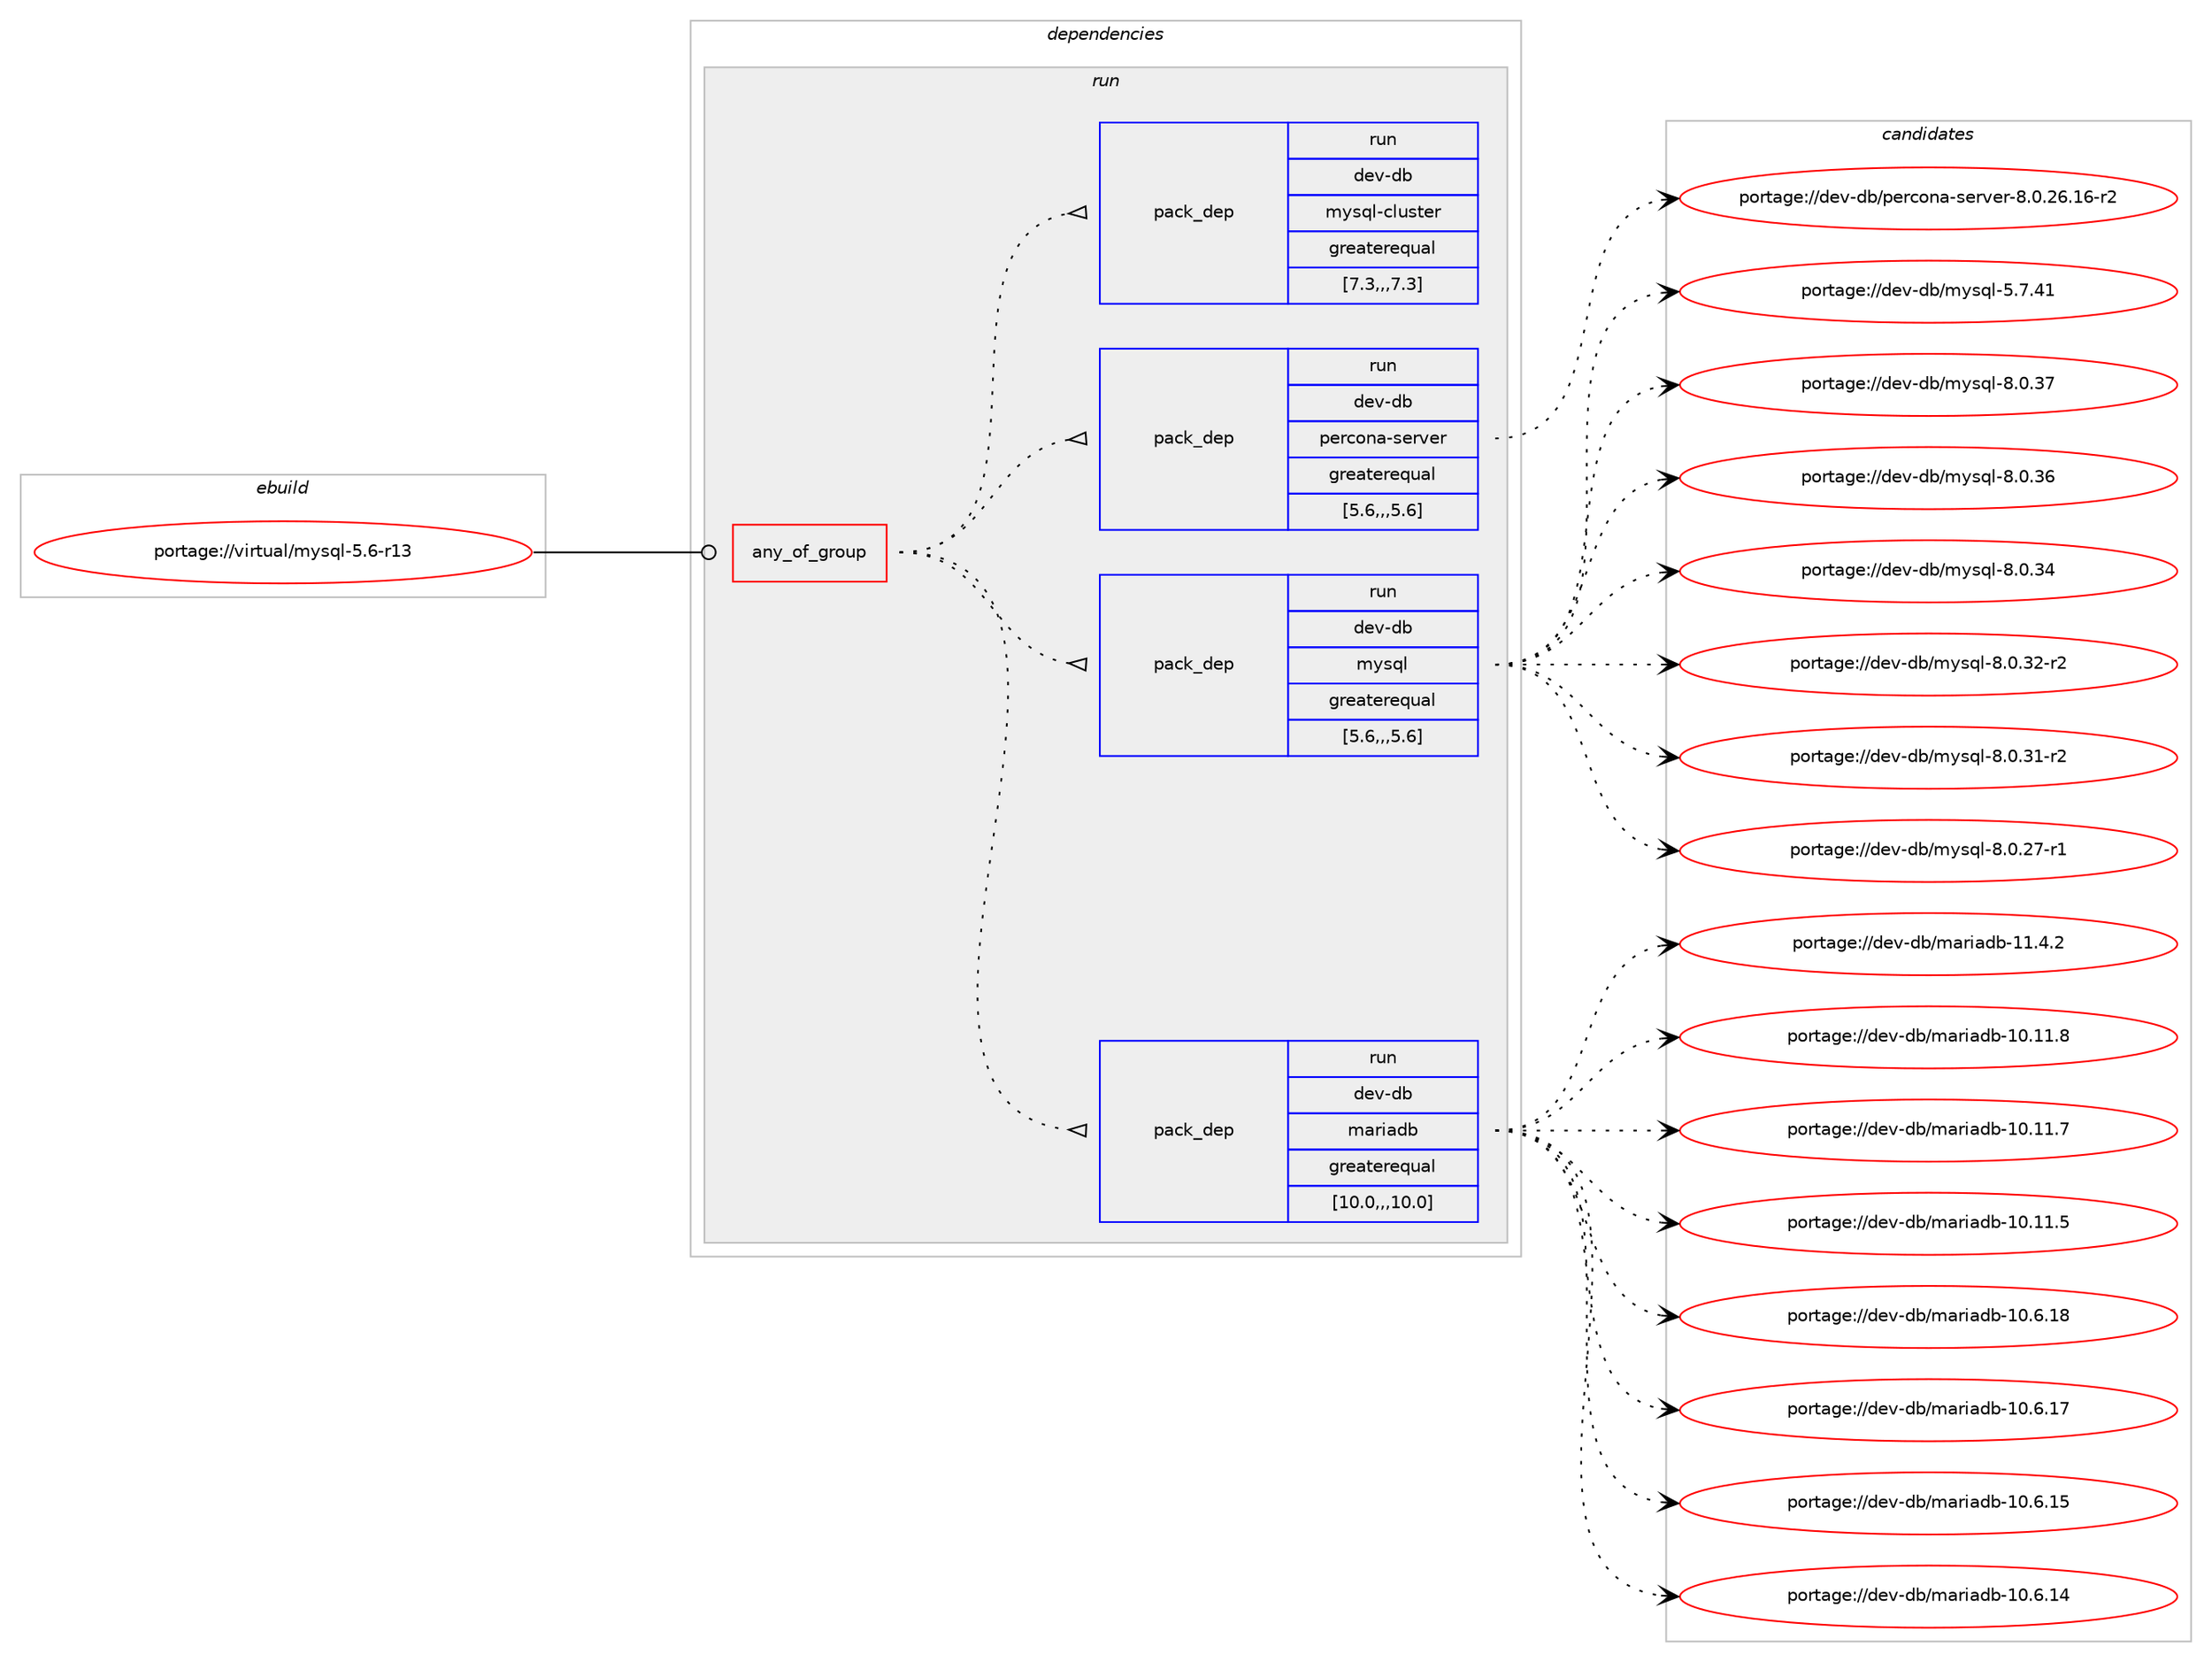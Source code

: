 digraph prolog {

# *************
# Graph options
# *************

newrank=true;
concentrate=true;
compound=true;
graph [rankdir=LR,fontname=Helvetica,fontsize=10,ranksep=1.5];#, ranksep=2.5, nodesep=0.2];
edge  [arrowhead=vee];
node  [fontname=Helvetica,fontsize=10];

# **********
# The ebuild
# **********

subgraph cluster_leftcol {
color=gray;
label=<<i>ebuild</i>>;
id [label="portage://virtual/mysql-5.6-r13", color=red, width=4, href="../virtual/mysql-5.6-r13.svg"];
}

# ****************
# The dependencies
# ****************

subgraph cluster_midcol {
color=gray;
label=<<i>dependencies</i>>;
subgraph cluster_compile {
fillcolor="#eeeeee";
style=filled;
label=<<i>compile</i>>;
}
subgraph cluster_compileandrun {
fillcolor="#eeeeee";
style=filled;
label=<<i>compile and run</i>>;
}
subgraph cluster_run {
fillcolor="#eeeeee";
style=filled;
label=<<i>run</i>>;
subgraph any124 {
dependency30718 [label=<<TABLE BORDER="0" CELLBORDER="1" CELLSPACING="0" CELLPADDING="4"><TR><TD CELLPADDING="10">any_of_group</TD></TR></TABLE>>, shape=none, color=red];subgraph pack19266 {
dependency30719 [label=<<TABLE BORDER="0" CELLBORDER="1" CELLSPACING="0" CELLPADDING="4" WIDTH="220"><TR><TD ROWSPAN="6" CELLPADDING="30">pack_dep</TD></TR><TR><TD WIDTH="110">run</TD></TR><TR><TD>dev-db</TD></TR><TR><TD>mariadb</TD></TR><TR><TD>greaterequal</TD></TR><TR><TD>[10.0,,,10.0]</TD></TR></TABLE>>, shape=none, color=blue];
}
dependency30718:e -> dependency30719:w [weight=20,style="dotted",arrowhead="oinv"];
subgraph pack19267 {
dependency30720 [label=<<TABLE BORDER="0" CELLBORDER="1" CELLSPACING="0" CELLPADDING="4" WIDTH="220"><TR><TD ROWSPAN="6" CELLPADDING="30">pack_dep</TD></TR><TR><TD WIDTH="110">run</TD></TR><TR><TD>dev-db</TD></TR><TR><TD>mysql</TD></TR><TR><TD>greaterequal</TD></TR><TR><TD>[5.6,,,5.6]</TD></TR></TABLE>>, shape=none, color=blue];
}
dependency30718:e -> dependency30720:w [weight=20,style="dotted",arrowhead="oinv"];
subgraph pack19268 {
dependency30721 [label=<<TABLE BORDER="0" CELLBORDER="1" CELLSPACING="0" CELLPADDING="4" WIDTH="220"><TR><TD ROWSPAN="6" CELLPADDING="30">pack_dep</TD></TR><TR><TD WIDTH="110">run</TD></TR><TR><TD>dev-db</TD></TR><TR><TD>percona-server</TD></TR><TR><TD>greaterequal</TD></TR><TR><TD>[5.6,,,5.6]</TD></TR></TABLE>>, shape=none, color=blue];
}
dependency30718:e -> dependency30721:w [weight=20,style="dotted",arrowhead="oinv"];
subgraph pack19269 {
dependency30722 [label=<<TABLE BORDER="0" CELLBORDER="1" CELLSPACING="0" CELLPADDING="4" WIDTH="220"><TR><TD ROWSPAN="6" CELLPADDING="30">pack_dep</TD></TR><TR><TD WIDTH="110">run</TD></TR><TR><TD>dev-db</TD></TR><TR><TD>mysql-cluster</TD></TR><TR><TD>greaterequal</TD></TR><TR><TD>[7.3,,,7.3]</TD></TR></TABLE>>, shape=none, color=blue];
}
dependency30718:e -> dependency30722:w [weight=20,style="dotted",arrowhead="oinv"];
}
id:e -> dependency30718:w [weight=20,style="solid",arrowhead="odot"];
}
}

# **************
# The candidates
# **************

subgraph cluster_choices {
rank=same;
color=gray;
label=<<i>candidates</i>>;

subgraph choice19266 {
color=black;
nodesep=1;
choice10010111845100984710997114105971009845494946524650 [label="portage://dev-db/mariadb-11.4.2", color=red, width=4,href="../dev-db/mariadb-11.4.2.svg"];
choice1001011184510098471099711410597100984549484649494656 [label="portage://dev-db/mariadb-10.11.8", color=red, width=4,href="../dev-db/mariadb-10.11.8.svg"];
choice1001011184510098471099711410597100984549484649494655 [label="portage://dev-db/mariadb-10.11.7", color=red, width=4,href="../dev-db/mariadb-10.11.7.svg"];
choice1001011184510098471099711410597100984549484649494653 [label="portage://dev-db/mariadb-10.11.5", color=red, width=4,href="../dev-db/mariadb-10.11.5.svg"];
choice1001011184510098471099711410597100984549484654464956 [label="portage://dev-db/mariadb-10.6.18", color=red, width=4,href="../dev-db/mariadb-10.6.18.svg"];
choice1001011184510098471099711410597100984549484654464955 [label="portage://dev-db/mariadb-10.6.17", color=red, width=4,href="../dev-db/mariadb-10.6.17.svg"];
choice1001011184510098471099711410597100984549484654464953 [label="portage://dev-db/mariadb-10.6.15", color=red, width=4,href="../dev-db/mariadb-10.6.15.svg"];
choice1001011184510098471099711410597100984549484654464952 [label="portage://dev-db/mariadb-10.6.14", color=red, width=4,href="../dev-db/mariadb-10.6.14.svg"];
dependency30719:e -> choice10010111845100984710997114105971009845494946524650:w [style=dotted,weight="100"];
dependency30719:e -> choice1001011184510098471099711410597100984549484649494656:w [style=dotted,weight="100"];
dependency30719:e -> choice1001011184510098471099711410597100984549484649494655:w [style=dotted,weight="100"];
dependency30719:e -> choice1001011184510098471099711410597100984549484649494653:w [style=dotted,weight="100"];
dependency30719:e -> choice1001011184510098471099711410597100984549484654464956:w [style=dotted,weight="100"];
dependency30719:e -> choice1001011184510098471099711410597100984549484654464955:w [style=dotted,weight="100"];
dependency30719:e -> choice1001011184510098471099711410597100984549484654464953:w [style=dotted,weight="100"];
dependency30719:e -> choice1001011184510098471099711410597100984549484654464952:w [style=dotted,weight="100"];
}
subgraph choice19267 {
color=black;
nodesep=1;
choice10010111845100984710912111511310845564648465155 [label="portage://dev-db/mysql-8.0.37", color=red, width=4,href="../dev-db/mysql-8.0.37.svg"];
choice10010111845100984710912111511310845564648465154 [label="portage://dev-db/mysql-8.0.36", color=red, width=4,href="../dev-db/mysql-8.0.36.svg"];
choice10010111845100984710912111511310845564648465152 [label="portage://dev-db/mysql-8.0.34", color=red, width=4,href="../dev-db/mysql-8.0.34.svg"];
choice100101118451009847109121115113108455646484651504511450 [label="portage://dev-db/mysql-8.0.32-r2", color=red, width=4,href="../dev-db/mysql-8.0.32-r2.svg"];
choice100101118451009847109121115113108455646484651494511450 [label="portage://dev-db/mysql-8.0.31-r2", color=red, width=4,href="../dev-db/mysql-8.0.31-r2.svg"];
choice100101118451009847109121115113108455646484650554511449 [label="portage://dev-db/mysql-8.0.27-r1", color=red, width=4,href="../dev-db/mysql-8.0.27-r1.svg"];
choice10010111845100984710912111511310845534655465249 [label="portage://dev-db/mysql-5.7.41", color=red, width=4,href="../dev-db/mysql-5.7.41.svg"];
dependency30720:e -> choice10010111845100984710912111511310845564648465155:w [style=dotted,weight="100"];
dependency30720:e -> choice10010111845100984710912111511310845564648465154:w [style=dotted,weight="100"];
dependency30720:e -> choice10010111845100984710912111511310845564648465152:w [style=dotted,weight="100"];
dependency30720:e -> choice100101118451009847109121115113108455646484651504511450:w [style=dotted,weight="100"];
dependency30720:e -> choice100101118451009847109121115113108455646484651494511450:w [style=dotted,weight="100"];
dependency30720:e -> choice100101118451009847109121115113108455646484650554511449:w [style=dotted,weight="100"];
dependency30720:e -> choice10010111845100984710912111511310845534655465249:w [style=dotted,weight="100"];
}
subgraph choice19268 {
color=black;
nodesep=1;
choice100101118451009847112101114991111109745115101114118101114455646484650544649544511450 [label="portage://dev-db/percona-server-8.0.26.16-r2", color=red, width=4,href="../dev-db/percona-server-8.0.26.16-r2.svg"];
dependency30721:e -> choice100101118451009847112101114991111109745115101114118101114455646484650544649544511450:w [style=dotted,weight="100"];
}
subgraph choice19269 {
color=black;
nodesep=1;
}
}

}
